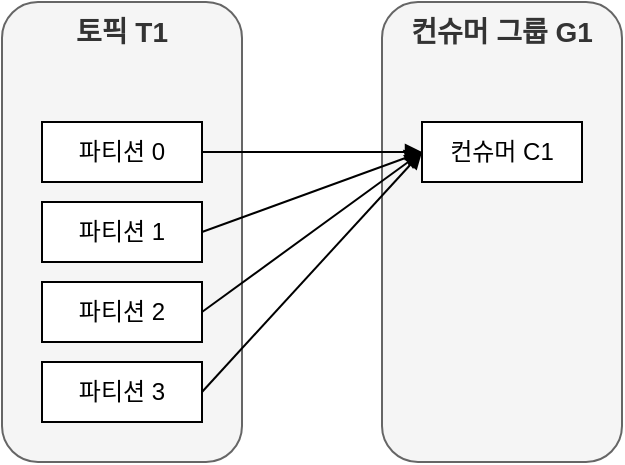 <mxfile version="24.7.5">
  <diagram name="페이지-1" id="M-jX0nKSmmp23Dlm3etI">
    <mxGraphModel dx="1114" dy="821" grid="1" gridSize="10" guides="1" tooltips="1" connect="1" arrows="1" fold="1" page="1" pageScale="1" pageWidth="827" pageHeight="1169" math="0" shadow="0">
      <root>
        <mxCell id="0" />
        <mxCell id="1" parent="0" />
        <mxCell id="b8eVx307asfNE7v7yApd-1" value="토픽 T1" style="rounded=1;whiteSpace=wrap;html=1;fontStyle=1;fontSize=14;verticalAlign=top;fillColor=#f5f5f5;fontColor=#333333;strokeColor=#666666;" vertex="1" parent="1">
          <mxGeometry x="80" y="60" width="120" height="230" as="geometry" />
        </mxCell>
        <mxCell id="b8eVx307asfNE7v7yApd-2" value="파티션 0" style="rounded=0;whiteSpace=wrap;html=1;" vertex="1" parent="1">
          <mxGeometry x="100" y="120" width="80" height="30" as="geometry" />
        </mxCell>
        <mxCell id="b8eVx307asfNE7v7yApd-3" value="파티션 1" style="rounded=0;whiteSpace=wrap;html=1;" vertex="1" parent="1">
          <mxGeometry x="100" y="160" width="80" height="30" as="geometry" />
        </mxCell>
        <mxCell id="b8eVx307asfNE7v7yApd-4" value="파티션 2" style="rounded=0;whiteSpace=wrap;html=1;" vertex="1" parent="1">
          <mxGeometry x="100" y="200" width="80" height="30" as="geometry" />
        </mxCell>
        <mxCell id="b8eVx307asfNE7v7yApd-5" value="파티션 3" style="rounded=0;whiteSpace=wrap;html=1;" vertex="1" parent="1">
          <mxGeometry x="100" y="240" width="80" height="30" as="geometry" />
        </mxCell>
        <mxCell id="b8eVx307asfNE7v7yApd-6" value="컨슈머 그룹 G1" style="rounded=1;whiteSpace=wrap;html=1;fontStyle=1;fontSize=14;verticalAlign=top;fillColor=#f5f5f5;fontColor=#333333;strokeColor=#666666;" vertex="1" parent="1">
          <mxGeometry x="270" y="60" width="120" height="230" as="geometry" />
        </mxCell>
        <mxCell id="b8eVx307asfNE7v7yApd-7" value="컨슈머 C1" style="rounded=0;whiteSpace=wrap;html=1;" vertex="1" parent="1">
          <mxGeometry x="290" y="120" width="80" height="30" as="geometry" />
        </mxCell>
        <mxCell id="b8eVx307asfNE7v7yApd-11" style="edgeStyle=orthogonalEdgeStyle;rounded=0;orthogonalLoop=1;jettySize=auto;html=1;entryX=0;entryY=0.5;entryDx=0;entryDy=0;endArrow=block;endFill=1;" edge="1" parent="1" source="b8eVx307asfNE7v7yApd-2" target="b8eVx307asfNE7v7yApd-7">
          <mxGeometry relative="1" as="geometry" />
        </mxCell>
        <mxCell id="b8eVx307asfNE7v7yApd-12" style="rounded=0;orthogonalLoop=1;jettySize=auto;html=1;entryX=0;entryY=0.5;entryDx=0;entryDy=0;endArrow=block;endFill=1;exitX=1;exitY=0.5;exitDx=0;exitDy=0;" edge="1" parent="1" source="b8eVx307asfNE7v7yApd-3" target="b8eVx307asfNE7v7yApd-7">
          <mxGeometry relative="1" as="geometry" />
        </mxCell>
        <mxCell id="b8eVx307asfNE7v7yApd-13" style="rounded=0;orthogonalLoop=1;jettySize=auto;html=1;entryX=0;entryY=0.5;entryDx=0;entryDy=0;endArrow=block;endFill=1;exitX=1;exitY=0.5;exitDx=0;exitDy=0;" edge="1" parent="1" source="b8eVx307asfNE7v7yApd-4" target="b8eVx307asfNE7v7yApd-7">
          <mxGeometry relative="1" as="geometry" />
        </mxCell>
        <mxCell id="b8eVx307asfNE7v7yApd-14" style="rounded=0;orthogonalLoop=1;jettySize=auto;html=1;entryX=0;entryY=0.5;entryDx=0;entryDy=0;endArrow=block;endFill=1;exitX=1;exitY=0.5;exitDx=0;exitDy=0;" edge="1" parent="1" source="b8eVx307asfNE7v7yApd-5" target="b8eVx307asfNE7v7yApd-7">
          <mxGeometry relative="1" as="geometry" />
        </mxCell>
      </root>
    </mxGraphModel>
  </diagram>
</mxfile>
